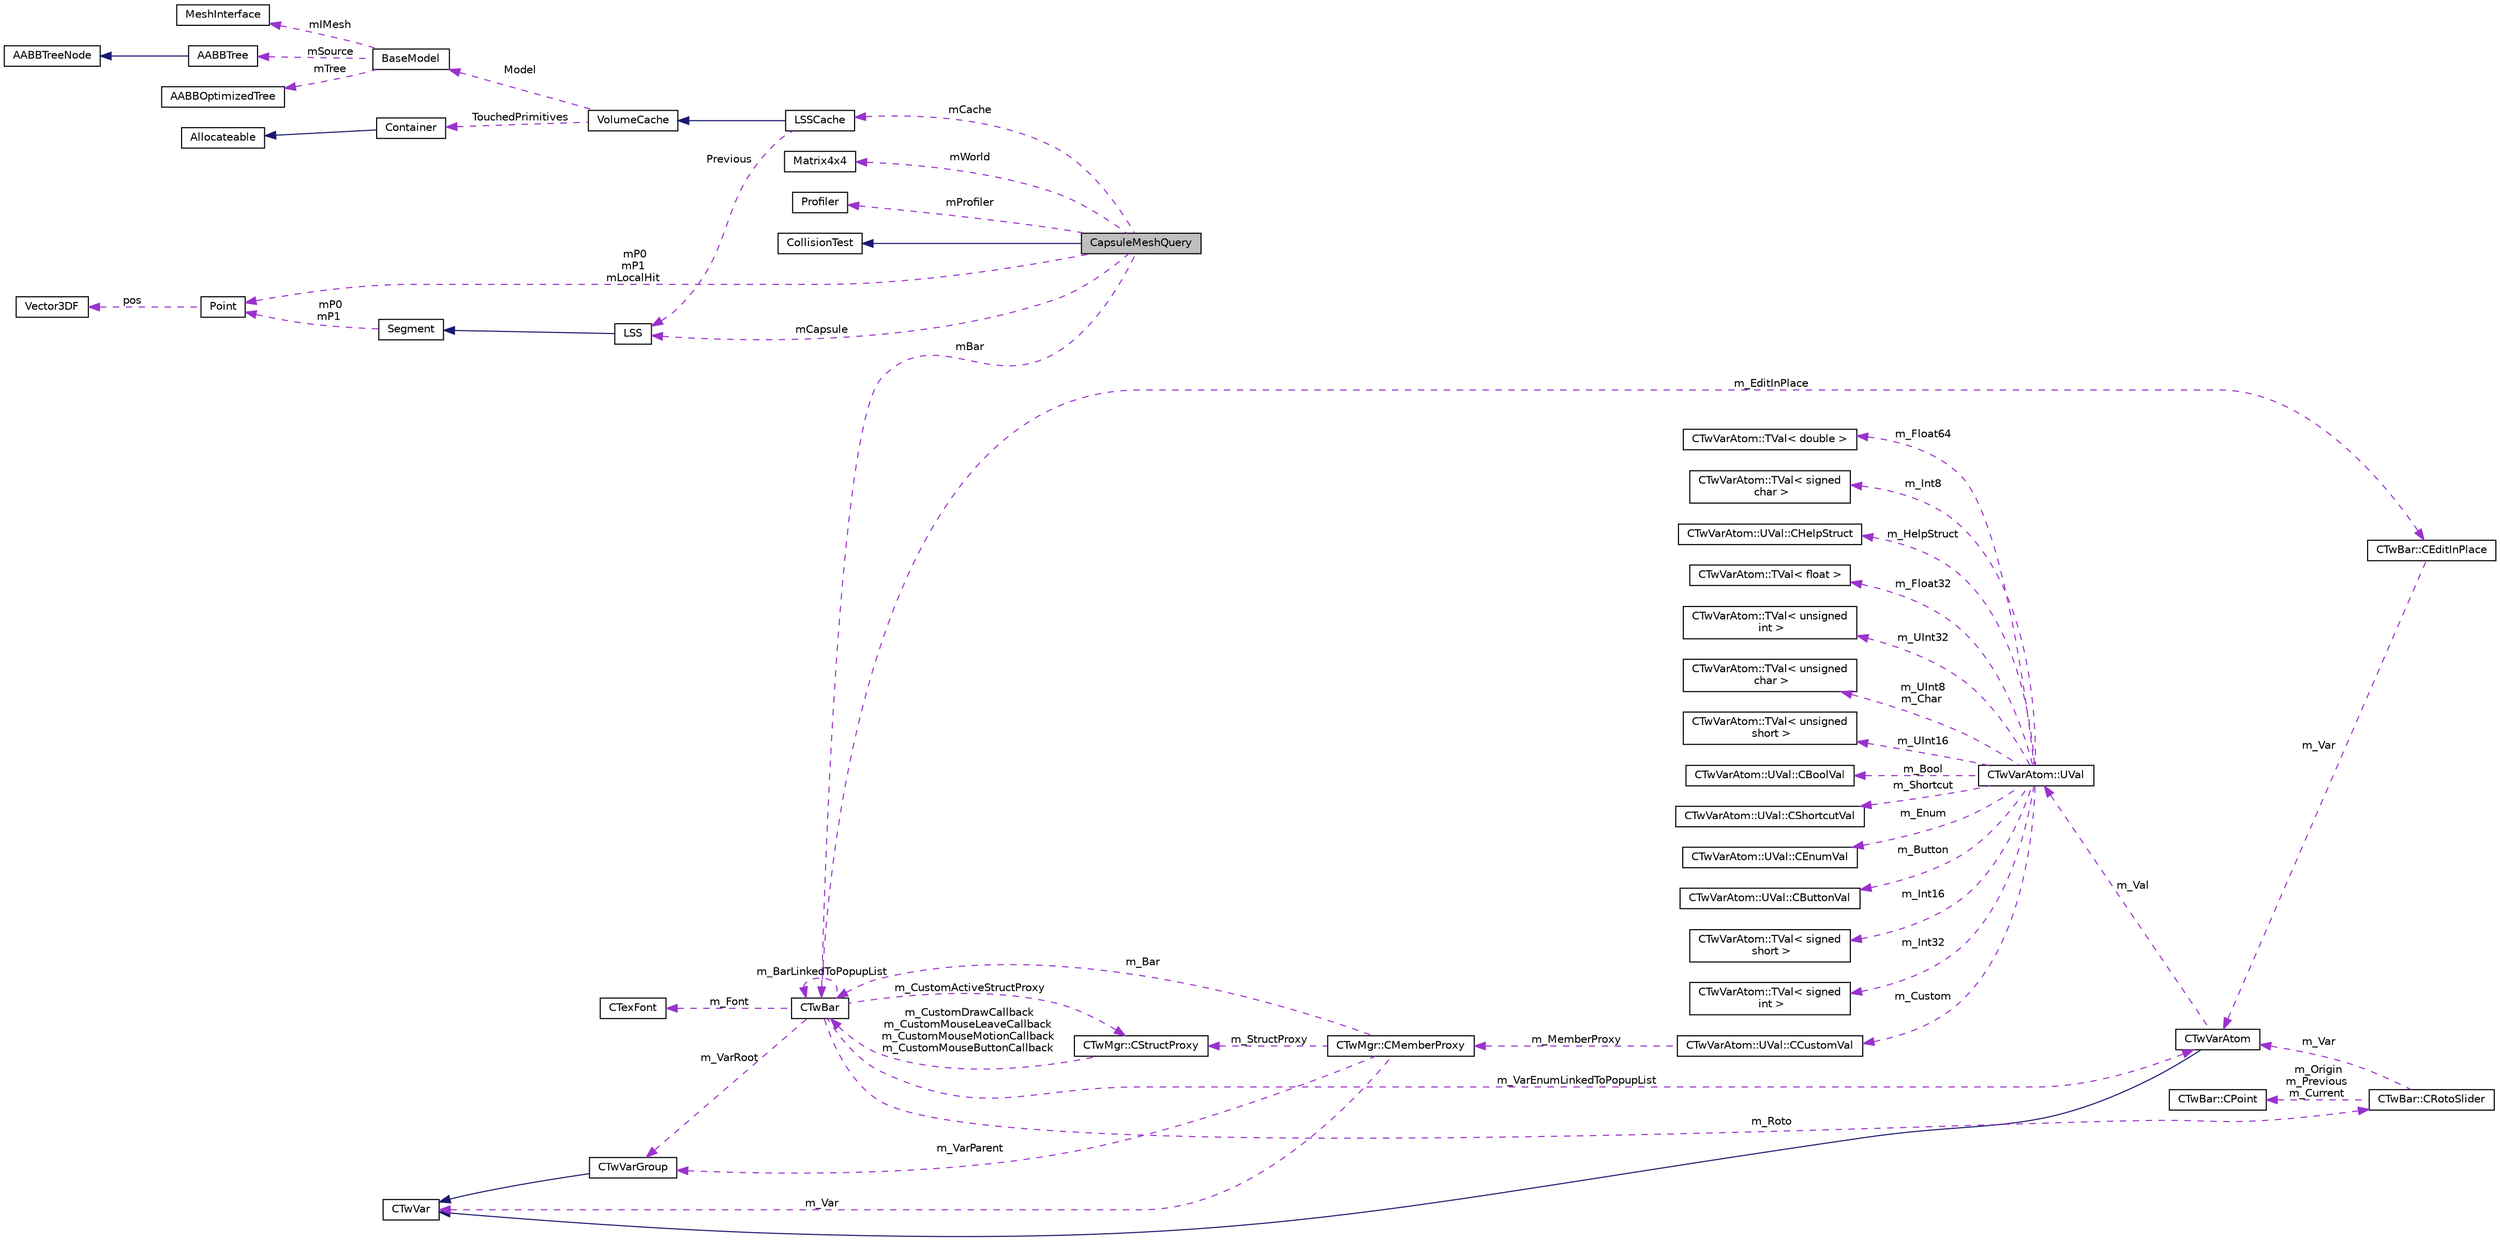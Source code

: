 digraph "CapsuleMeshQuery"
{
  edge [fontname="Helvetica",fontsize="10",labelfontname="Helvetica",labelfontsize="10"];
  node [fontname="Helvetica",fontsize="10",shape=record];
  rankdir="LR";
  Node1 [label="CapsuleMeshQuery",height=0.2,width=0.4,color="black", fillcolor="grey75", style="filled", fontcolor="black"];
  Node2 -> Node1 [dir="back",color="midnightblue",fontsize="10",style="solid",fontname="Helvetica"];
  Node2 [label="CollisionTest",height=0.2,width=0.4,color="black", fillcolor="white", style="filled",URL="$class_collision_test.html"];
  Node3 -> Node1 [dir="back",color="darkorchid3",fontsize="10",style="dashed",label=" mCache" ,fontname="Helvetica"];
  Node3 [label="LSSCache",height=0.2,width=0.4,color="black", fillcolor="white", style="filled",URL="$struct_l_s_s_cache.html"];
  Node4 -> Node3 [dir="back",color="midnightblue",fontsize="10",style="solid",fontname="Helvetica"];
  Node4 [label="VolumeCache",height=0.2,width=0.4,color="black", fillcolor="white", style="filled",URL="$struct_volume_cache.html"];
  Node5 -> Node4 [dir="back",color="darkorchid3",fontsize="10",style="dashed",label=" Model" ,fontname="Helvetica"];
  Node5 [label="BaseModel",height=0.2,width=0.4,color="black", fillcolor="white", style="filled",URL="$class_base_model.html"];
  Node6 -> Node5 [dir="back",color="darkorchid3",fontsize="10",style="dashed",label=" mTree" ,fontname="Helvetica"];
  Node6 [label="AABBOptimizedTree",height=0.2,width=0.4,color="black", fillcolor="white", style="filled",URL="$class_a_a_b_b_optimized_tree.html"];
  Node7 -> Node5 [dir="back",color="darkorchid3",fontsize="10",style="dashed",label=" mIMesh" ,fontname="Helvetica"];
  Node7 [label="MeshInterface",height=0.2,width=0.4,color="black", fillcolor="white", style="filled",URL="$class_mesh_interface.html"];
  Node8 -> Node5 [dir="back",color="darkorchid3",fontsize="10",style="dashed",label=" mSource" ,fontname="Helvetica"];
  Node8 [label="AABBTree",height=0.2,width=0.4,color="black", fillcolor="white", style="filled",URL="$class_a_a_b_b_tree.html"];
  Node9 -> Node8 [dir="back",color="midnightblue",fontsize="10",style="solid",fontname="Helvetica"];
  Node9 [label="AABBTreeNode",height=0.2,width=0.4,color="black", fillcolor="white", style="filled",URL="$class_a_a_b_b_tree_node.html"];
  Node10 -> Node4 [dir="back",color="darkorchid3",fontsize="10",style="dashed",label=" TouchedPrimitives" ,fontname="Helvetica"];
  Node10 [label="Container",height=0.2,width=0.4,color="black", fillcolor="white", style="filled",URL="$class_container.html"];
  Node11 -> Node10 [dir="back",color="midnightblue",fontsize="10",style="solid",fontname="Helvetica"];
  Node11 [label="Allocateable",height=0.2,width=0.4,color="black", fillcolor="white", style="filled",URL="$class_allocateable.html"];
  Node12 -> Node3 [dir="back",color="darkorchid3",fontsize="10",style="dashed",label=" Previous" ,fontname="Helvetica"];
  Node12 [label="LSS",height=0.2,width=0.4,color="black", fillcolor="white", style="filled",URL="$class_l_s_s.html"];
  Node13 -> Node12 [dir="back",color="midnightblue",fontsize="10",style="solid",fontname="Helvetica"];
  Node13 [label="Segment",height=0.2,width=0.4,color="black", fillcolor="white", style="filled",URL="$class_segment.html"];
  Node14 -> Node13 [dir="back",color="darkorchid3",fontsize="10",style="dashed",label=" mP0\nmP1" ,fontname="Helvetica"];
  Node14 [label="Point",height=0.2,width=0.4,color="black", fillcolor="white", style="filled",URL="$class_point.html"];
  Node15 -> Node14 [dir="back",color="darkorchid3",fontsize="10",style="dashed",label=" pos" ,fontname="Helvetica"];
  Node15 [label="Vector3DF",height=0.2,width=0.4,color="black", fillcolor="white", style="filled",URL="$class_vector3_d_f.html"];
  Node12 -> Node1 [dir="back",color="darkorchid3",fontsize="10",style="dashed",label=" mCapsule" ,fontname="Helvetica"];
  Node14 -> Node1 [dir="back",color="darkorchid3",fontsize="10",style="dashed",label=" mP0\nmP1\nmLocalHit" ,fontname="Helvetica"];
  Node16 -> Node1 [dir="back",color="darkorchid3",fontsize="10",style="dashed",label=" mWorld" ,fontname="Helvetica"];
  Node16 [label="Matrix4x4",height=0.2,width=0.4,color="black", fillcolor="white", style="filled",URL="$class_matrix4x4.html"];
  Node17 -> Node1 [dir="back",color="darkorchid3",fontsize="10",style="dashed",label=" mProfiler" ,fontname="Helvetica"];
  Node17 [label="Profiler",height=0.2,width=0.4,color="black", fillcolor="white", style="filled",URL="$class_profiler.html"];
  Node18 -> Node1 [dir="back",color="darkorchid3",fontsize="10",style="dashed",label=" mBar" ,fontname="Helvetica"];
  Node18 [label="CTwBar",height=0.2,width=0.4,color="black", fillcolor="white", style="filled",URL="$struct_c_tw_bar.html"];
  Node19 -> Node18 [dir="back",color="darkorchid3",fontsize="10",style="dashed",label=" m_VarRoot" ,fontname="Helvetica"];
  Node19 [label="CTwVarGroup",height=0.2,width=0.4,color="black", fillcolor="white", style="filled",URL="$struct_c_tw_var_group.html"];
  Node20 -> Node19 [dir="back",color="midnightblue",fontsize="10",style="solid",fontname="Helvetica"];
  Node20 [label="CTwVar",height=0.2,width=0.4,color="black", fillcolor="white", style="filled",URL="$struct_c_tw_var.html"];
  Node21 -> Node18 [dir="back",color="darkorchid3",fontsize="10",style="dashed",label=" m_CustomActiveStructProxy" ,fontname="Helvetica"];
  Node21 [label="CTwMgr::CStructProxy",height=0.2,width=0.4,color="black", fillcolor="white", style="filled",URL="$struct_c_tw_mgr_1_1_c_struct_proxy.html"];
  Node18 -> Node21 [dir="back",color="darkorchid3",fontsize="10",style="dashed",label=" m_CustomDrawCallback\nm_CustomMouseLeaveCallback\nm_CustomMouseMotionCallback\nm_CustomMouseButtonCallback" ,fontname="Helvetica"];
  Node22 -> Node18 [dir="back",color="darkorchid3",fontsize="10",style="dashed",label=" m_Font" ,fontname="Helvetica"];
  Node22 [label="CTexFont",height=0.2,width=0.4,color="black", fillcolor="white", style="filled",URL="$struct_c_tex_font.html"];
  Node23 -> Node18 [dir="back",color="darkorchid3",fontsize="10",style="dashed",label=" m_EditInPlace" ,fontname="Helvetica"];
  Node23 [label="CTwBar::CEditInPlace",height=0.2,width=0.4,color="black", fillcolor="white", style="filled",URL="$struct_c_tw_bar_1_1_c_edit_in_place.html"];
  Node24 -> Node23 [dir="back",color="darkorchid3",fontsize="10",style="dashed",label=" m_Var" ,fontname="Helvetica"];
  Node24 [label="CTwVarAtom",height=0.2,width=0.4,color="black", fillcolor="white", style="filled",URL="$struct_c_tw_var_atom.html"];
  Node20 -> Node24 [dir="back",color="midnightblue",fontsize="10",style="solid",fontname="Helvetica"];
  Node25 -> Node24 [dir="back",color="darkorchid3",fontsize="10",style="dashed",label=" m_Val" ,fontname="Helvetica"];
  Node25 [label="CTwVarAtom::UVal",height=0.2,width=0.4,color="black", fillcolor="white", style="filled",URL="$union_c_tw_var_atom_1_1_u_val.html"];
  Node26 -> Node25 [dir="back",color="darkorchid3",fontsize="10",style="dashed",label=" m_Int16" ,fontname="Helvetica"];
  Node26 [label="CTwVarAtom::TVal\< signed\l short \>",height=0.2,width=0.4,color="black", fillcolor="white", style="filled",URL="$struct_c_tw_var_atom_1_1_t_val.html"];
  Node27 -> Node25 [dir="back",color="darkorchid3",fontsize="10",style="dashed",label=" m_Int32" ,fontname="Helvetica"];
  Node27 [label="CTwVarAtom::TVal\< signed\l int \>",height=0.2,width=0.4,color="black", fillcolor="white", style="filled",URL="$struct_c_tw_var_atom_1_1_t_val.html"];
  Node28 -> Node25 [dir="back",color="darkorchid3",fontsize="10",style="dashed",label=" m_Float64" ,fontname="Helvetica"];
  Node28 [label="CTwVarAtom::TVal\< double \>",height=0.2,width=0.4,color="black", fillcolor="white", style="filled",URL="$struct_c_tw_var_atom_1_1_t_val.html"];
  Node29 -> Node25 [dir="back",color="darkorchid3",fontsize="10",style="dashed",label=" m_Int8" ,fontname="Helvetica"];
  Node29 [label="CTwVarAtom::TVal\< signed\l char \>",height=0.2,width=0.4,color="black", fillcolor="white", style="filled",URL="$struct_c_tw_var_atom_1_1_t_val.html"];
  Node30 -> Node25 [dir="back",color="darkorchid3",fontsize="10",style="dashed",label=" m_HelpStruct" ,fontname="Helvetica"];
  Node30 [label="CTwVarAtom::UVal::CHelpStruct",height=0.2,width=0.4,color="black", fillcolor="white", style="filled",URL="$struct_c_tw_var_atom_1_1_u_val_1_1_c_help_struct.html"];
  Node31 -> Node25 [dir="back",color="darkorchid3",fontsize="10",style="dashed",label=" m_Float32" ,fontname="Helvetica"];
  Node31 [label="CTwVarAtom::TVal\< float \>",height=0.2,width=0.4,color="black", fillcolor="white", style="filled",URL="$struct_c_tw_var_atom_1_1_t_val.html"];
  Node32 -> Node25 [dir="back",color="darkorchid3",fontsize="10",style="dashed",label=" m_UInt32" ,fontname="Helvetica"];
  Node32 [label="CTwVarAtom::TVal\< unsigned\l int \>",height=0.2,width=0.4,color="black", fillcolor="white", style="filled",URL="$struct_c_tw_var_atom_1_1_t_val.html"];
  Node33 -> Node25 [dir="back",color="darkorchid3",fontsize="10",style="dashed",label=" m_UInt8\nm_Char" ,fontname="Helvetica"];
  Node33 [label="CTwVarAtom::TVal\< unsigned\l char \>",height=0.2,width=0.4,color="black", fillcolor="white", style="filled",URL="$struct_c_tw_var_atom_1_1_t_val.html"];
  Node34 -> Node25 [dir="back",color="darkorchid3",fontsize="10",style="dashed",label=" m_UInt16" ,fontname="Helvetica"];
  Node34 [label="CTwVarAtom::TVal\< unsigned\l short \>",height=0.2,width=0.4,color="black", fillcolor="white", style="filled",URL="$struct_c_tw_var_atom_1_1_t_val.html"];
  Node35 -> Node25 [dir="back",color="darkorchid3",fontsize="10",style="dashed",label=" m_Custom" ,fontname="Helvetica"];
  Node35 [label="CTwVarAtom::UVal::CCustomVal",height=0.2,width=0.4,color="black", fillcolor="white", style="filled",URL="$struct_c_tw_var_atom_1_1_u_val_1_1_c_custom_val.html"];
  Node36 -> Node35 [dir="back",color="darkorchid3",fontsize="10",style="dashed",label=" m_MemberProxy" ,fontname="Helvetica"];
  Node36 [label="CTwMgr::CMemberProxy",height=0.2,width=0.4,color="black", fillcolor="white", style="filled",URL="$struct_c_tw_mgr_1_1_c_member_proxy.html"];
  Node19 -> Node36 [dir="back",color="darkorchid3",fontsize="10",style="dashed",label=" m_VarParent" ,fontname="Helvetica"];
  Node20 -> Node36 [dir="back",color="darkorchid3",fontsize="10",style="dashed",label=" m_Var" ,fontname="Helvetica"];
  Node21 -> Node36 [dir="back",color="darkorchid3",fontsize="10",style="dashed",label=" m_StructProxy" ,fontname="Helvetica"];
  Node18 -> Node36 [dir="back",color="darkorchid3",fontsize="10",style="dashed",label=" m_Bar" ,fontname="Helvetica"];
  Node37 -> Node25 [dir="back",color="darkorchid3",fontsize="10",style="dashed",label=" m_Bool" ,fontname="Helvetica"];
  Node37 [label="CTwVarAtom::UVal::CBoolVal",height=0.2,width=0.4,color="black", fillcolor="white", style="filled",URL="$struct_c_tw_var_atom_1_1_u_val_1_1_c_bool_val.html"];
  Node38 -> Node25 [dir="back",color="darkorchid3",fontsize="10",style="dashed",label=" m_Shortcut" ,fontname="Helvetica"];
  Node38 [label="CTwVarAtom::UVal::CShortcutVal",height=0.2,width=0.4,color="black", fillcolor="white", style="filled",URL="$struct_c_tw_var_atom_1_1_u_val_1_1_c_shortcut_val.html"];
  Node39 -> Node25 [dir="back",color="darkorchid3",fontsize="10",style="dashed",label=" m_Enum" ,fontname="Helvetica"];
  Node39 [label="CTwVarAtom::UVal::CEnumVal",height=0.2,width=0.4,color="black", fillcolor="white", style="filled",URL="$struct_c_tw_var_atom_1_1_u_val_1_1_c_enum_val.html"];
  Node40 -> Node25 [dir="back",color="darkorchid3",fontsize="10",style="dashed",label=" m_Button" ,fontname="Helvetica"];
  Node40 [label="CTwVarAtom::UVal::CButtonVal",height=0.2,width=0.4,color="black", fillcolor="white", style="filled",URL="$struct_c_tw_var_atom_1_1_u_val_1_1_c_button_val.html"];
  Node24 -> Node18 [dir="back",color="darkorchid3",fontsize="10",style="dashed",label=" m_VarEnumLinkedToPopupList" ,fontname="Helvetica"];
  Node41 -> Node18 [dir="back",color="darkorchid3",fontsize="10",style="dashed",label=" m_Roto" ,fontname="Helvetica"];
  Node41 [label="CTwBar::CRotoSlider",height=0.2,width=0.4,color="black", fillcolor="white", style="filled",URL="$struct_c_tw_bar_1_1_c_roto_slider.html"];
  Node42 -> Node41 [dir="back",color="darkorchid3",fontsize="10",style="dashed",label=" m_Origin\nm_Previous\nm_Current" ,fontname="Helvetica"];
  Node42 [label="CTwBar::CPoint",height=0.2,width=0.4,color="black", fillcolor="white", style="filled",URL="$struct_c_tw_bar_1_1_c_point.html"];
  Node24 -> Node41 [dir="back",color="darkorchid3",fontsize="10",style="dashed",label=" m_Var" ,fontname="Helvetica"];
  Node18 -> Node18 [dir="back",color="darkorchid3",fontsize="10",style="dashed",label=" m_BarLinkedToPopupList" ,fontname="Helvetica"];
}
